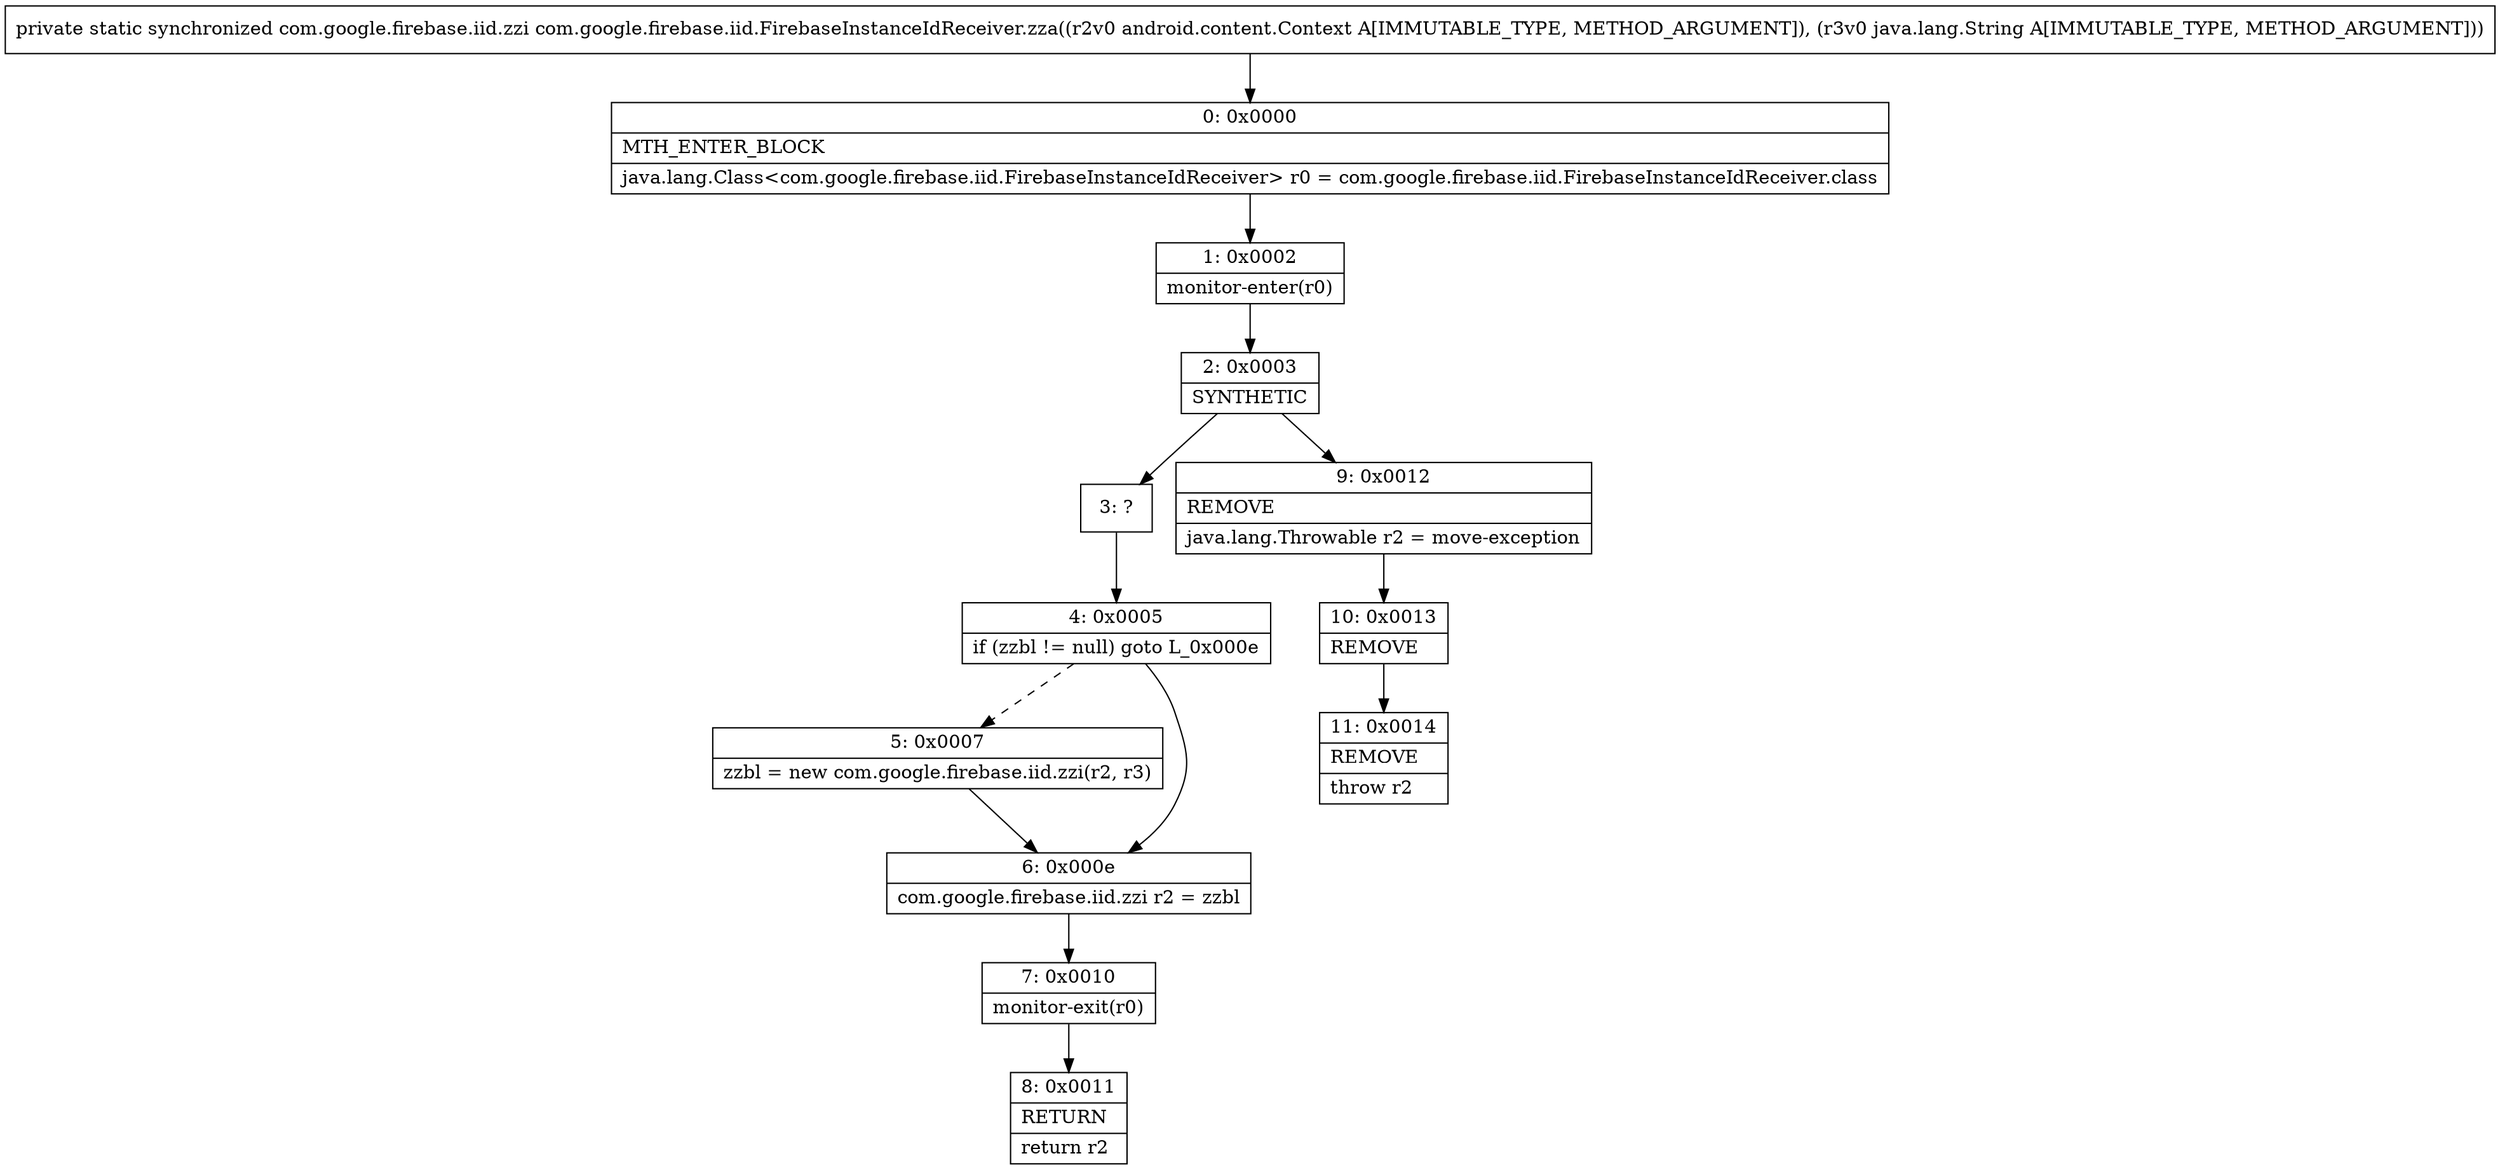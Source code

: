 digraph "CFG forcom.google.firebase.iid.FirebaseInstanceIdReceiver.zza(Landroid\/content\/Context;Ljava\/lang\/String;)Lcom\/google\/firebase\/iid\/zzi;" {
Node_0 [shape=record,label="{0\:\ 0x0000|MTH_ENTER_BLOCK\l|java.lang.Class\<com.google.firebase.iid.FirebaseInstanceIdReceiver\> r0 = com.google.firebase.iid.FirebaseInstanceIdReceiver.class\l}"];
Node_1 [shape=record,label="{1\:\ 0x0002|monitor\-enter(r0)\l}"];
Node_2 [shape=record,label="{2\:\ 0x0003|SYNTHETIC\l}"];
Node_3 [shape=record,label="{3\:\ ?}"];
Node_4 [shape=record,label="{4\:\ 0x0005|if (zzbl != null) goto L_0x000e\l}"];
Node_5 [shape=record,label="{5\:\ 0x0007|zzbl = new com.google.firebase.iid.zzi(r2, r3)\l}"];
Node_6 [shape=record,label="{6\:\ 0x000e|com.google.firebase.iid.zzi r2 = zzbl\l}"];
Node_7 [shape=record,label="{7\:\ 0x0010|monitor\-exit(r0)\l}"];
Node_8 [shape=record,label="{8\:\ 0x0011|RETURN\l|return r2\l}"];
Node_9 [shape=record,label="{9\:\ 0x0012|REMOVE\l|java.lang.Throwable r2 = move\-exception\l}"];
Node_10 [shape=record,label="{10\:\ 0x0013|REMOVE\l}"];
Node_11 [shape=record,label="{11\:\ 0x0014|REMOVE\l|throw r2\l}"];
MethodNode[shape=record,label="{private static synchronized com.google.firebase.iid.zzi com.google.firebase.iid.FirebaseInstanceIdReceiver.zza((r2v0 android.content.Context A[IMMUTABLE_TYPE, METHOD_ARGUMENT]), (r3v0 java.lang.String A[IMMUTABLE_TYPE, METHOD_ARGUMENT])) }"];
MethodNode -> Node_0;
Node_0 -> Node_1;
Node_1 -> Node_2;
Node_2 -> Node_3;
Node_2 -> Node_9;
Node_3 -> Node_4;
Node_4 -> Node_5[style=dashed];
Node_4 -> Node_6;
Node_5 -> Node_6;
Node_6 -> Node_7;
Node_7 -> Node_8;
Node_9 -> Node_10;
Node_10 -> Node_11;
}

